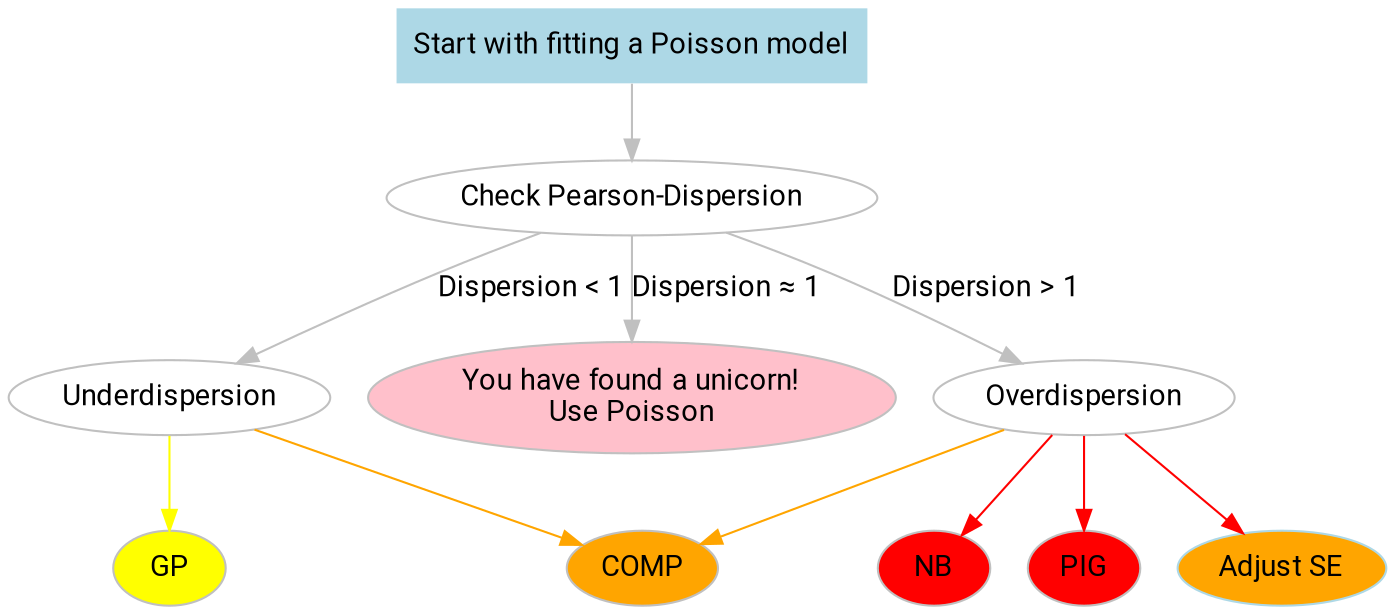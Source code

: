 digraph decisiontree {

graph [layout = dot]

################################
#### Global node attributes ####
################################
node [shape = oval,
      style = filled,
      color = grey,
      fontname = "Roboto"]
edge [fontname = "Roboto"]

node [fillcolor = white]
start [label = "Start with fitting a Poisson model",
       shape = plaintext,
       fillcolor = "lightblue"]

################################
#### First step             ####
################################
node [fillcolor = white]
checkdisp [label = "Check Pearson-Dispersion"]

ud [label = "Underdispersion"]
unicorn [label = "You have found a unicorn!\nUse Poisson", fillcolor = pink]
od [label = "Overdispersion"]

node [fillcolor = orange]

edge [color = grey]
start -> checkdisp [label = ""]
checkdisp -> ud [label = "Dispersion < 1"]
checkdisp -> unicorn [label = "Dispersion ≈ 1"]
checkdisp -> od [label = "Dispersion > 1"]
#unicorn -> start [label = "Use actual Poisson regression"]

node []
se_adjust [label = "Adjust SE", color = lightblue]
nbin [label = "NB", fillcolor = red]
pig [label = "PIG", fillcolor = red]
cmp [label = "COMP", fillcolor = orange]
gpois [label = "GP", fillcolor = yellow]

edge [color = red]
od -> {nbin pig se_adjust}
edge [color = yellow]
ud -> gpois
edge [color = orange]
od, ud -> cmp

}
